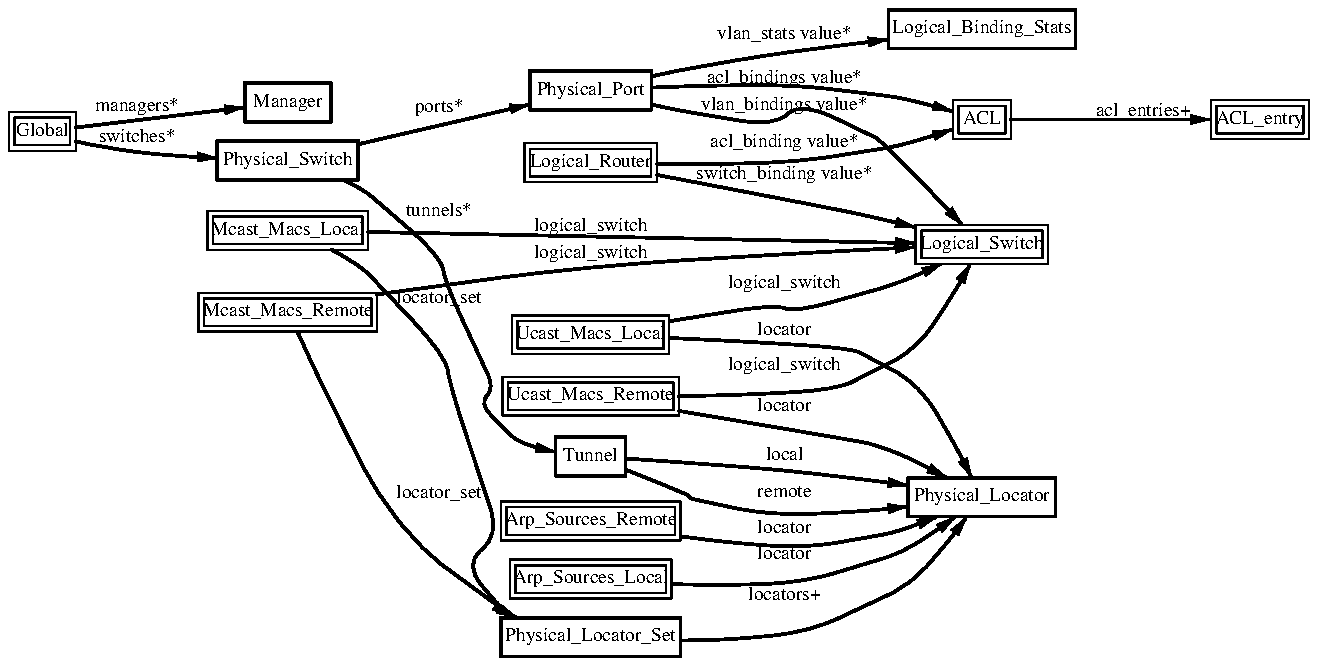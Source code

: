 .ps -3
.PS
linethick = 1;
linethick = 0.500000;
box at 0.166808,2.625855 wid 0.333611 height 0.193710 "Global"
box at 0.166808,2.625855 wid 0.278056 height 0.138154
linethick = 1.000000;
box at 1.393627,2.771138 wid 0.430462 height 0.193710 "Manager"
linethick = 1.000000;
box at 1.393627,2.480573 wid 0.704872 height 0.193710 "Physical_Switch"
linethick = 1.000000;
box at 2.908323,2.830336 wid 0.608017 height 0.193710 "Physical_Port"
linethick = 1.000000;
box at 2.908323,1.000822 wid 0.349755 height 0.193710 "Tunnel"
linethick = 0.500000;
box at 4.864446,2.060842 wid 0.661830 height 0.193710 "Logical_Switch"
box at 4.864446,2.060842 wid 0.606274 height 0.138154
linethick = 0.500000;
box at 4.864446,2.685053 wid 0.290565 height 0.193710 "ACL"
box at 4.864446,2.685053 wid 0.235009 height 0.138154
linethick = 1.000000;
box at 4.864446,3.137017 wid 0.936278 height 0.193710 "Logical_Binding_Stats"
linethick = 1.000000;
box at 4.864446,0.796381 wid 0.737183 height 0.193710 "Physical_Locator"
linethick = 0.500000;
box at 2.908323,1.608878 wid 0.785610 height 0.193710 "Ucast_Macs_Local"
box at 2.908323,1.608878 wid 0.730055 height 0.138154
linethick = 0.500000;
box at 2.908323,1.302157 wid 0.882465 height 0.193710 "Ucast_Macs_Remote"
box at 2.908323,1.302157 wid 0.826910 height 0.138154
linethick = 0.500000;
box at 1.393627,2.130810 wid 0.801727 height 0.193710 "Mcast_Macs_Local"
box at 1.393627,2.130810 wid 0.746171 height 0.138154
linethick = 1.000000;
box at 2.908323,0.096855 wid 0.898582 height 0.193710 "Physical_Locator_Set"
linethick = 0.500000;
box at 1.393627,1.721849 wid 0.893236 height 0.193710 "Mcast_Macs_Remote"
box at 1.393627,1.721849 wid 0.837680 height 0.138154
linethick = 0.500000;
box at 2.908323,2.469803 wid 0.661830 height 0.193710 "Logical_Router"
box at 2.908323,2.469803 wid 0.606274 height 0.138154
linethick = 0.500000;
box at 2.908323,0.387420 wid 0.807112 height 0.193710 "Arp_Sources_Local"
box at 2.908323,0.387420 wid 0.751557 height 0.138154
linethick = 0.500000;
box at 2.908323,0.677985 wid 0.898582 height 0.193710 "Arp_Sources_Remote"
box at 2.908323,0.677985 wid 0.843026 height 0.138154
linethick = 0.500000;
box at 6.255283,2.685053 wid 0.489660 height 0.193710 "ACL_entry"
box at 6.255283,2.685053 wid 0.434105 height 0.138154
linethick = 1.000000;
spline -> from 0.333669,2.645149 to 0.333669,2.645149 to 0.550756,2.671067 to 0.937091,2.717248 to 1.177021,2.745878
"managers*" at 0.640328,2.746924
linethick = 1.000000;
spline -> from 0.333731,2.577157 to 0.333731,2.577157 to 0.365562,2.568982 to 0.398888,2.561350 to 0.430462,2.555887 to 0.630991,2.521174 to 0.857903,2.502423 to 1.040533,2.492350
"switches*" at 0.640328,2.596256
linethick = 1.000000;
spline -> from 1.747845,2.561699 to 1.747845,2.561699 to 2.007301,2.622020 to 2.357644,2.703494 to 2.604237,2.760871
"ports*" at 2.149639,2.741539
linethick = 1.000000;
spline -> from 1.672337,2.382788 to 1.672337,2.382788 to 1.731535,2.354003 to 1.791043,2.318592 to 1.840245,2.276092 to 2.160525,1.999513 to 2.183538,1.863374 to 2.362177,1.479712 to 2.425443,1.343921 to 2.355591,1.265236 to 2.459032,1.156875 to 2.530666,1.081832 to 2.640500,1.042857 to 2.732977,1.022595
"tunnels*" at 2.149639,2.224992
linethick = 1.000000;
spline -> from 3.213068,2.759476 to 3.213068,2.759476 to 3.291365,2.742391 to 3.375862,2.725267 to 3.454508,2.711940 to 3.827361,2.648713 to 3.958270,2.773540 to 4.299200,2.609700 to 4.356150,2.582425 to 4.623083,2.307938 to 4.766816,2.157813
"vlan_bindings value*" at 3.876912,2.752309
linethick = 1.000000;
spline -> from 3.213610,2.845329 to 3.213610,2.845329 to 3.495071,2.855053 to 3.927277,2.858733 to 4.299200,2.814180 to 4.443707,2.796862 to 4.605649,2.757307 to 4.717613,2.726468
"acl_bindings value*" at 3.876912,2.886821
linethick = 1.000000;
spline -> from 3.213184,2.900459 to 3.213184,2.900459 to 3.291482,2.917544 to 3.375939,2.934861 to 3.454508,2.948692 to 3.767040,3.003745 to 4.121374,3.051165 to 4.395667,3.084638
"vlan_stats value*" at 3.876912,3.107418
linethick = 1.000000;
spline -> from 3.084754,0.989936 to 3.084754,0.989936 to 3.346728,0.972424 to 3.863004,0.934612 to 4.299200,0.882465 to 4.362737,0.874872 to 4.430148,0.865613 to 4.495234,0.855966
"local" at 3.876912,1.003534
linethick = 1.000000;
spline -> from 3.085103,0.934031 to 3.085103,0.934031 to 3.167740,0.901371 to 3.268159,0.861041 to 3.357653,0.823267 to 3.401044,0.804943 to 3.408405,0.789988 to 3.454508,0.780225 to 3.802140,0.706460 to 4.209318,0.721918 to 4.495234,0.748922
"remote" at 3.876912,0.820594
linethick = 1.000000;
spline -> from 5.009728,2.685053 to 5.009728,2.685053 to 5.244117,2.685053 to 5.718707,2.685053 to 6.008109,2.685053
"acl_entries+" at 5.671441,2.725383
linethick = 1.000000;
spline -> from 3.301981,1.675591 to 3.301981,1.675591 to 3.353236,1.684115 to 3.405112,1.692560 to 3.454508,1.700348 to 3.829337,1.759507 to 3.933863,1.721849 to 4.299200,1.824090 to 4.424336,1.859074 to 4.558384,1.915095 to 4.663762,1.963871
"logical_switch" at 3.876912,1.864459
linethick = 1.000000;
spline -> from 3.302058,1.592916 to 3.302058,1.592916 to 3.681071,1.574824 to 4.212805,1.541777 to 4.299200,1.495867 to 4.554510,1.360077 to 4.734272,1.052349 to 4.813694,0.894204
"locator" at 3.876912,1.627706
linethick = 1.000000;
spline -> from 3.350059,1.302235 to 3.350059,1.302235 to 3.692849,1.308782 to 4.138420,1.333616 to 4.299200,1.415168 to 4.541337,1.537864 to 4.723425,1.815101 to 4.807495,1.963212
"logical_switch" at 3.876912,1.455498
linethick = 1.000000;
spline -> from 3.350989,1.228160 to 3.350989,1.228160 to 3.752705,1.160090 to 4.287577,1.069085 to 4.299200,1.065405 to 4.434797,1.022169 to 4.579304,0.952007 to 4.687782,0.894165
"locator" at 3.876912,1.251057
linethick = 1.000000;
spline -> from 1.795924,2.122790 to 1.795924,2.122790 to 2.486384,2.108843 to 3.895896,2.080329 to 4.533201,2.067428
"logical_switch" at 2.908323,2.149639
linethick = 1.000000;
spline -> from 1.613411,2.033568 to 1.613411,2.033568 to 1.691592,1.990641 to 1.776398,1.934504 to 1.840245,1.867132 to 2.182453,1.506134 to 2.206512,1.349539 to 2.362177,0.877080 to 2.451516,0.605964 to 2.274504,0.459945 to 2.459032,0.242138 to 2.474258,0.224196 to 2.491692,0.208455 to 2.510714,0.194644
"locator_set" at 2.149639,1.789144
linethick = 1.000000;
spline -> from 3.357730,0.080118 to 3.357730,0.080118 to 3.639733,0.086073 to 4.005535,0.125288 to 4.299200,0.263663 to 4.510344,0.363133 to 4.693206,0.573498 to 4.788511,0.698015
"locators+" at 3.876912,0.304016
linethick = 1.000000;
spline -> from 1.840322,1.809639 to 1.840322,1.809639 to 1.873021,1.814946 to 1.905525,1.819828 to 1.937100,1.824090 to 2.873920,1.950698 to 3.989651,2.018226 to 4.531264,2.045771
"logical_switch" at 2.908323,2.015126
linethick = 1.000000;
spline -> from 1.441784,1.624413 to 1.441784,1.624413 to 1.562271,1.361239 to 1.930243,0.629906 to 2.459032,0.242138 to 2.483905,0.223917 to 2.511140,0.207901 to 2.539538,0.193842
"locator_set" at 2.149639,0.815209
linethick = 1.000000;
spline -> from 3.240032,2.407389 to 3.240032,2.407389 to 3.616566,2.335213 to 4.197308,2.223403 to 4.299200,2.200778 to 4.375134,2.183964 to 4.456105,2.164477 to 4.532427,2.145532
"switch_binding value*" at 3.876912,2.407932
linethick = 1.000000;
spline -> from 3.240575,2.462751 to 3.240575,2.462751 to 3.522694,2.461667 to 3.940061,2.472050 to 4.299200,2.529000 to 4.444870,2.552052 to 4.606424,2.599588 to 4.718388,2.636161
"acl_binding value*" at 3.876912,2.569331
linethick = 1.000000;
spline -> from 3.312015,0.361804 to 3.312015,0.361804 to 3.593708,0.355361 to 3.976866,0.370447 to 4.299200,0.468120 to 4.461141,0.517128 to 4.625407,0.621422 to 4.733498,0.699332
"locator" at 3.876912,0.508489
linethick = 1.000000;
spline -> from 3.358118,0.600850 to 3.358118,0.600850 to 3.631326,0.566059 to 3.987714,0.543473 to 4.299200,0.597285 to 4.415038,0.617276 to 4.538625,0.658924 to 4.640129,0.699022
"locator" at 3.876912,0.637616
.ps +3
.PE
